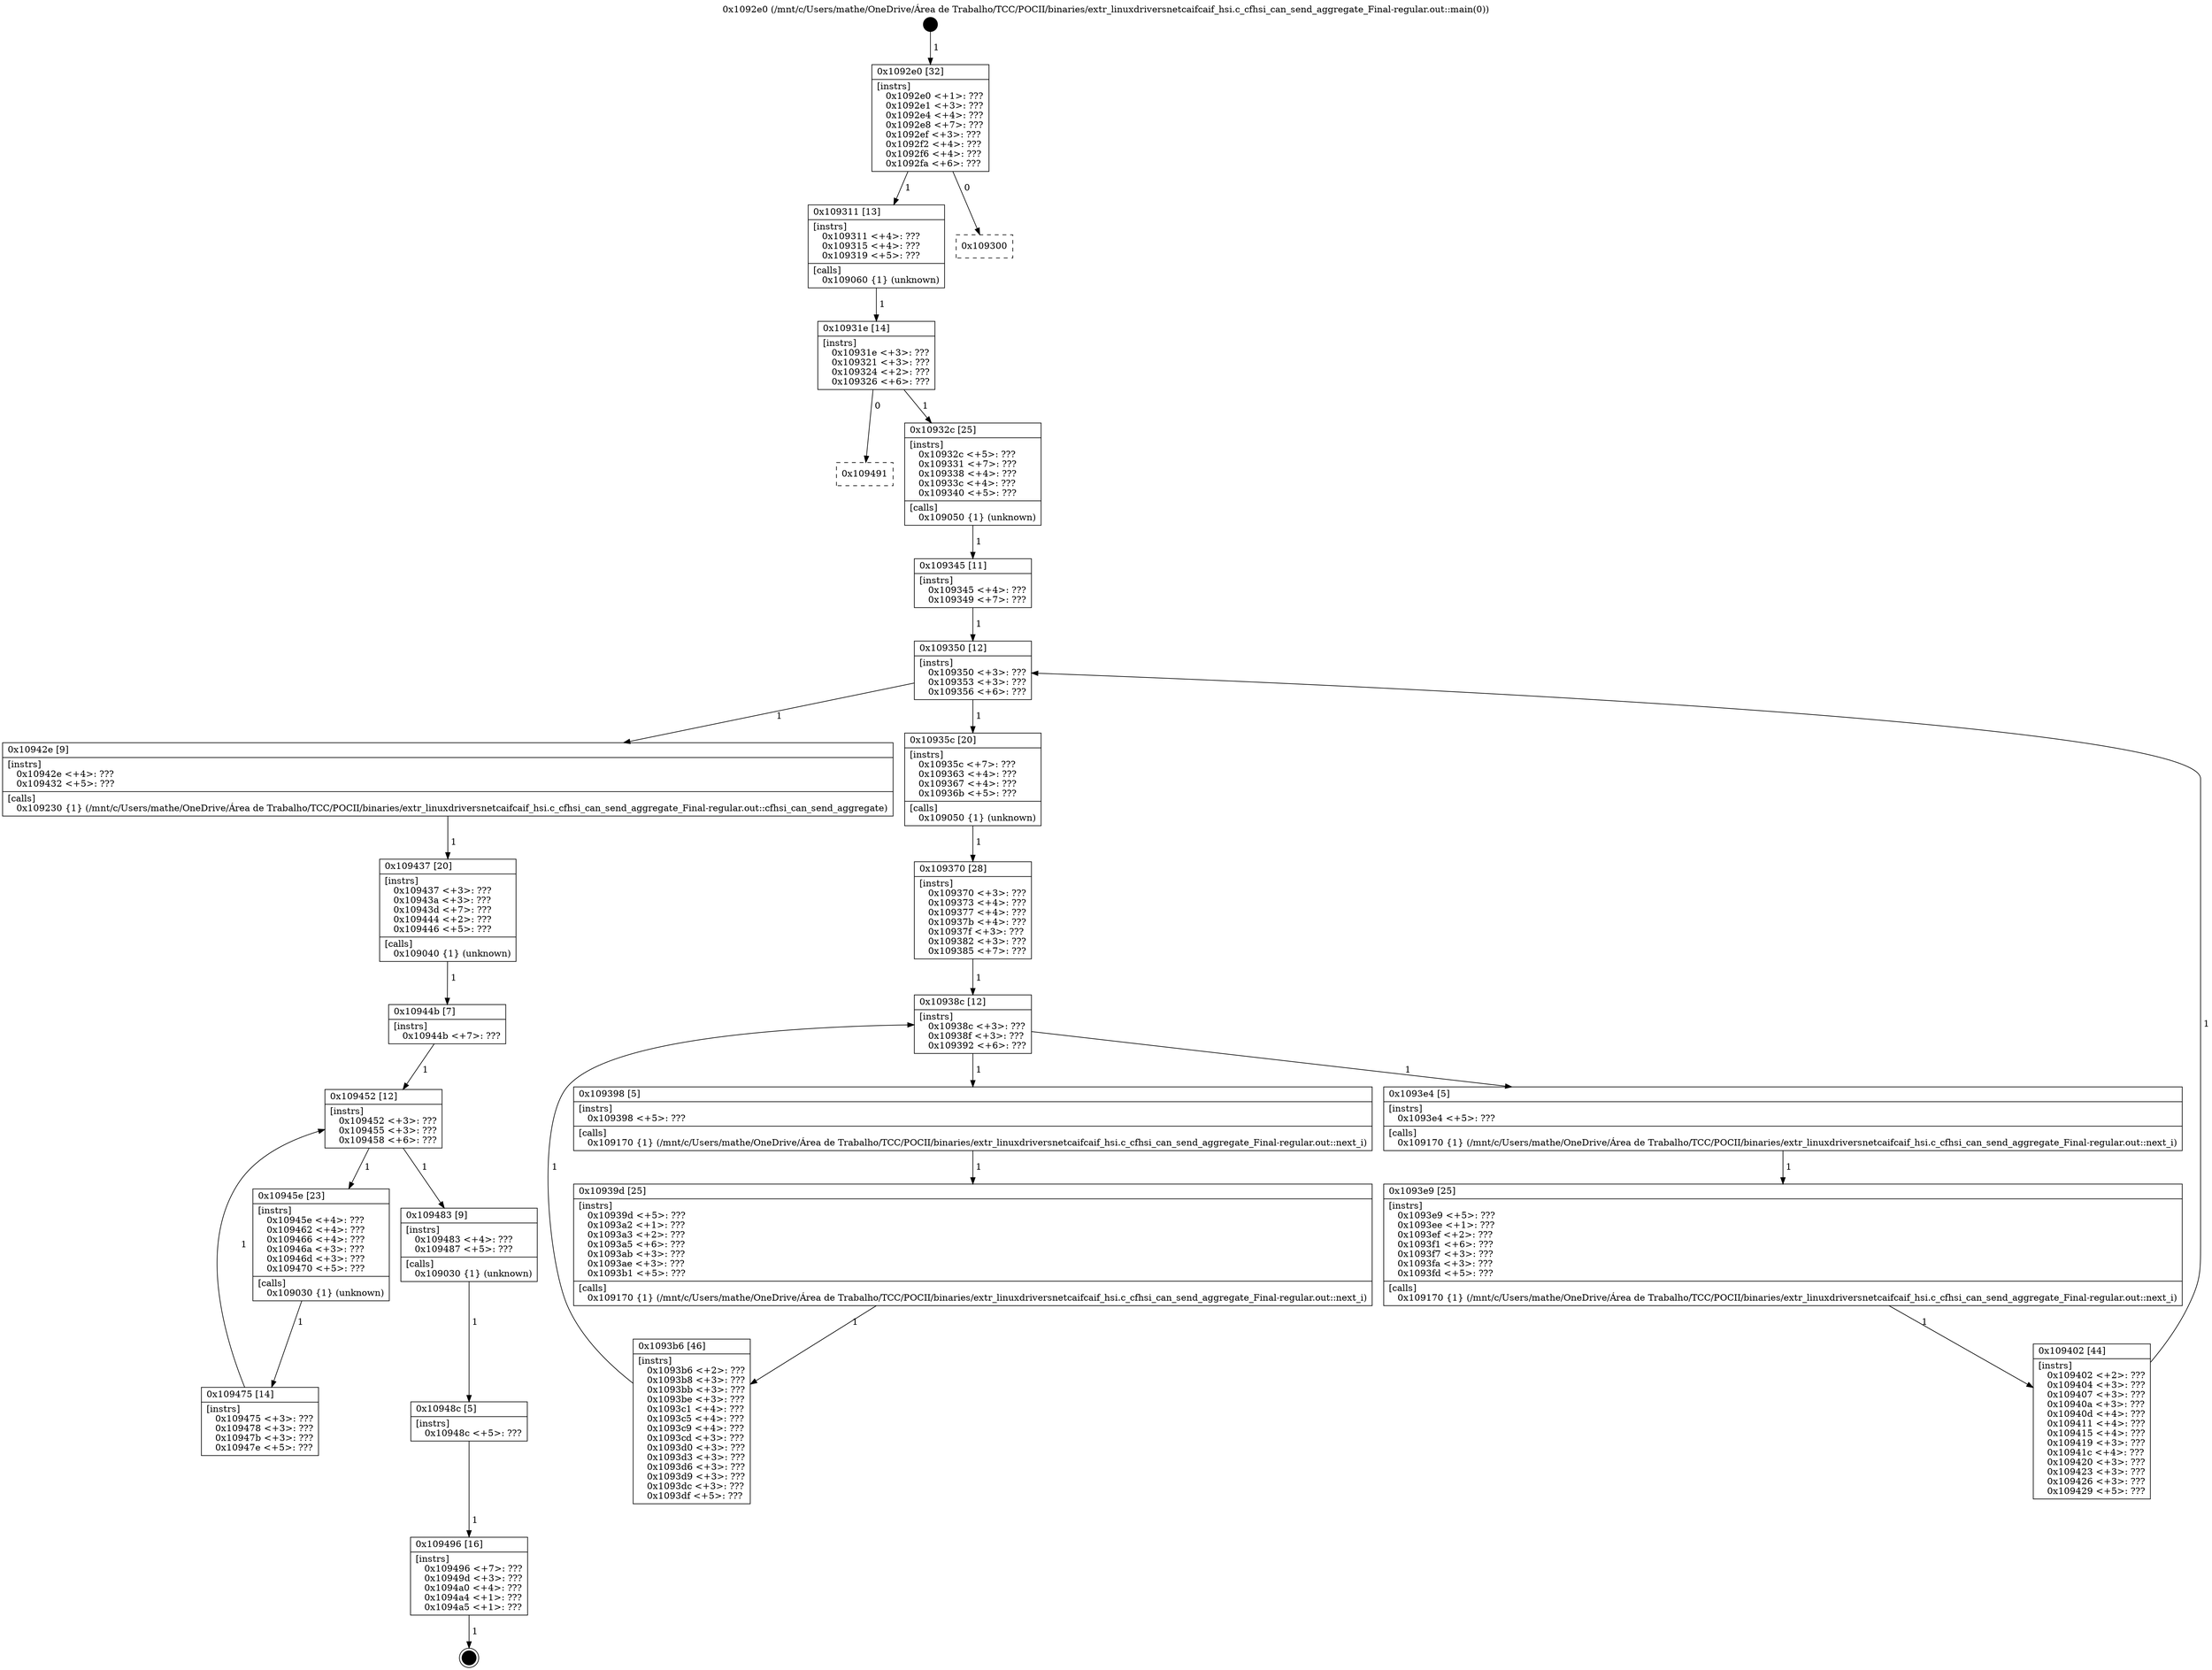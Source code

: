 digraph "0x1092e0" {
  label = "0x1092e0 (/mnt/c/Users/mathe/OneDrive/Área de Trabalho/TCC/POCII/binaries/extr_linuxdriversnetcaifcaif_hsi.c_cfhsi_can_send_aggregate_Final-regular.out::main(0))"
  labelloc = "t"
  node[shape=record]

  Entry [label="",width=0.3,height=0.3,shape=circle,fillcolor=black,style=filled]
  "0x1092e0" [label="{
     0x1092e0 [32]\l
     | [instrs]\l
     &nbsp;&nbsp;0x1092e0 \<+1\>: ???\l
     &nbsp;&nbsp;0x1092e1 \<+3\>: ???\l
     &nbsp;&nbsp;0x1092e4 \<+4\>: ???\l
     &nbsp;&nbsp;0x1092e8 \<+7\>: ???\l
     &nbsp;&nbsp;0x1092ef \<+3\>: ???\l
     &nbsp;&nbsp;0x1092f2 \<+4\>: ???\l
     &nbsp;&nbsp;0x1092f6 \<+4\>: ???\l
     &nbsp;&nbsp;0x1092fa \<+6\>: ???\l
  }"]
  "0x109311" [label="{
     0x109311 [13]\l
     | [instrs]\l
     &nbsp;&nbsp;0x109311 \<+4\>: ???\l
     &nbsp;&nbsp;0x109315 \<+4\>: ???\l
     &nbsp;&nbsp;0x109319 \<+5\>: ???\l
     | [calls]\l
     &nbsp;&nbsp;0x109060 \{1\} (unknown)\l
  }"]
  "0x109300" [label="{
     0x109300\l
  }", style=dashed]
  "0x10931e" [label="{
     0x10931e [14]\l
     | [instrs]\l
     &nbsp;&nbsp;0x10931e \<+3\>: ???\l
     &nbsp;&nbsp;0x109321 \<+3\>: ???\l
     &nbsp;&nbsp;0x109324 \<+2\>: ???\l
     &nbsp;&nbsp;0x109326 \<+6\>: ???\l
  }"]
  "0x109491" [label="{
     0x109491\l
  }", style=dashed]
  "0x10932c" [label="{
     0x10932c [25]\l
     | [instrs]\l
     &nbsp;&nbsp;0x10932c \<+5\>: ???\l
     &nbsp;&nbsp;0x109331 \<+7\>: ???\l
     &nbsp;&nbsp;0x109338 \<+4\>: ???\l
     &nbsp;&nbsp;0x10933c \<+4\>: ???\l
     &nbsp;&nbsp;0x109340 \<+5\>: ???\l
     | [calls]\l
     &nbsp;&nbsp;0x109050 \{1\} (unknown)\l
  }"]
  Exit [label="",width=0.3,height=0.3,shape=circle,fillcolor=black,style=filled,peripheries=2]
  "0x109350" [label="{
     0x109350 [12]\l
     | [instrs]\l
     &nbsp;&nbsp;0x109350 \<+3\>: ???\l
     &nbsp;&nbsp;0x109353 \<+3\>: ???\l
     &nbsp;&nbsp;0x109356 \<+6\>: ???\l
  }"]
  "0x10942e" [label="{
     0x10942e [9]\l
     | [instrs]\l
     &nbsp;&nbsp;0x10942e \<+4\>: ???\l
     &nbsp;&nbsp;0x109432 \<+5\>: ???\l
     | [calls]\l
     &nbsp;&nbsp;0x109230 \{1\} (/mnt/c/Users/mathe/OneDrive/Área de Trabalho/TCC/POCII/binaries/extr_linuxdriversnetcaifcaif_hsi.c_cfhsi_can_send_aggregate_Final-regular.out::cfhsi_can_send_aggregate)\l
  }"]
  "0x10935c" [label="{
     0x10935c [20]\l
     | [instrs]\l
     &nbsp;&nbsp;0x10935c \<+7\>: ???\l
     &nbsp;&nbsp;0x109363 \<+4\>: ???\l
     &nbsp;&nbsp;0x109367 \<+4\>: ???\l
     &nbsp;&nbsp;0x10936b \<+5\>: ???\l
     | [calls]\l
     &nbsp;&nbsp;0x109050 \{1\} (unknown)\l
  }"]
  "0x10938c" [label="{
     0x10938c [12]\l
     | [instrs]\l
     &nbsp;&nbsp;0x10938c \<+3\>: ???\l
     &nbsp;&nbsp;0x10938f \<+3\>: ???\l
     &nbsp;&nbsp;0x109392 \<+6\>: ???\l
  }"]
  "0x1093e4" [label="{
     0x1093e4 [5]\l
     | [instrs]\l
     &nbsp;&nbsp;0x1093e4 \<+5\>: ???\l
     | [calls]\l
     &nbsp;&nbsp;0x109170 \{1\} (/mnt/c/Users/mathe/OneDrive/Área de Trabalho/TCC/POCII/binaries/extr_linuxdriversnetcaifcaif_hsi.c_cfhsi_can_send_aggregate_Final-regular.out::next_i)\l
  }"]
  "0x109398" [label="{
     0x109398 [5]\l
     | [instrs]\l
     &nbsp;&nbsp;0x109398 \<+5\>: ???\l
     | [calls]\l
     &nbsp;&nbsp;0x109170 \{1\} (/mnt/c/Users/mathe/OneDrive/Área de Trabalho/TCC/POCII/binaries/extr_linuxdriversnetcaifcaif_hsi.c_cfhsi_can_send_aggregate_Final-regular.out::next_i)\l
  }"]
  "0x10939d" [label="{
     0x10939d [25]\l
     | [instrs]\l
     &nbsp;&nbsp;0x10939d \<+5\>: ???\l
     &nbsp;&nbsp;0x1093a2 \<+1\>: ???\l
     &nbsp;&nbsp;0x1093a3 \<+2\>: ???\l
     &nbsp;&nbsp;0x1093a5 \<+6\>: ???\l
     &nbsp;&nbsp;0x1093ab \<+3\>: ???\l
     &nbsp;&nbsp;0x1093ae \<+3\>: ???\l
     &nbsp;&nbsp;0x1093b1 \<+5\>: ???\l
     | [calls]\l
     &nbsp;&nbsp;0x109170 \{1\} (/mnt/c/Users/mathe/OneDrive/Área de Trabalho/TCC/POCII/binaries/extr_linuxdriversnetcaifcaif_hsi.c_cfhsi_can_send_aggregate_Final-regular.out::next_i)\l
  }"]
  "0x1093b6" [label="{
     0x1093b6 [46]\l
     | [instrs]\l
     &nbsp;&nbsp;0x1093b6 \<+2\>: ???\l
     &nbsp;&nbsp;0x1093b8 \<+3\>: ???\l
     &nbsp;&nbsp;0x1093bb \<+3\>: ???\l
     &nbsp;&nbsp;0x1093be \<+3\>: ???\l
     &nbsp;&nbsp;0x1093c1 \<+4\>: ???\l
     &nbsp;&nbsp;0x1093c5 \<+4\>: ???\l
     &nbsp;&nbsp;0x1093c9 \<+4\>: ???\l
     &nbsp;&nbsp;0x1093cd \<+3\>: ???\l
     &nbsp;&nbsp;0x1093d0 \<+3\>: ???\l
     &nbsp;&nbsp;0x1093d3 \<+3\>: ???\l
     &nbsp;&nbsp;0x1093d6 \<+3\>: ???\l
     &nbsp;&nbsp;0x1093d9 \<+3\>: ???\l
     &nbsp;&nbsp;0x1093dc \<+3\>: ???\l
     &nbsp;&nbsp;0x1093df \<+5\>: ???\l
  }"]
  "0x109370" [label="{
     0x109370 [28]\l
     | [instrs]\l
     &nbsp;&nbsp;0x109370 \<+3\>: ???\l
     &nbsp;&nbsp;0x109373 \<+4\>: ???\l
     &nbsp;&nbsp;0x109377 \<+4\>: ???\l
     &nbsp;&nbsp;0x10937b \<+4\>: ???\l
     &nbsp;&nbsp;0x10937f \<+3\>: ???\l
     &nbsp;&nbsp;0x109382 \<+3\>: ???\l
     &nbsp;&nbsp;0x109385 \<+7\>: ???\l
  }"]
  "0x1093e9" [label="{
     0x1093e9 [25]\l
     | [instrs]\l
     &nbsp;&nbsp;0x1093e9 \<+5\>: ???\l
     &nbsp;&nbsp;0x1093ee \<+1\>: ???\l
     &nbsp;&nbsp;0x1093ef \<+2\>: ???\l
     &nbsp;&nbsp;0x1093f1 \<+6\>: ???\l
     &nbsp;&nbsp;0x1093f7 \<+3\>: ???\l
     &nbsp;&nbsp;0x1093fa \<+3\>: ???\l
     &nbsp;&nbsp;0x1093fd \<+5\>: ???\l
     | [calls]\l
     &nbsp;&nbsp;0x109170 \{1\} (/mnt/c/Users/mathe/OneDrive/Área de Trabalho/TCC/POCII/binaries/extr_linuxdriversnetcaifcaif_hsi.c_cfhsi_can_send_aggregate_Final-regular.out::next_i)\l
  }"]
  "0x109402" [label="{
     0x109402 [44]\l
     | [instrs]\l
     &nbsp;&nbsp;0x109402 \<+2\>: ???\l
     &nbsp;&nbsp;0x109404 \<+3\>: ???\l
     &nbsp;&nbsp;0x109407 \<+3\>: ???\l
     &nbsp;&nbsp;0x10940a \<+3\>: ???\l
     &nbsp;&nbsp;0x10940d \<+4\>: ???\l
     &nbsp;&nbsp;0x109411 \<+4\>: ???\l
     &nbsp;&nbsp;0x109415 \<+4\>: ???\l
     &nbsp;&nbsp;0x109419 \<+3\>: ???\l
     &nbsp;&nbsp;0x10941c \<+4\>: ???\l
     &nbsp;&nbsp;0x109420 \<+3\>: ???\l
     &nbsp;&nbsp;0x109423 \<+3\>: ???\l
     &nbsp;&nbsp;0x109426 \<+3\>: ???\l
     &nbsp;&nbsp;0x109429 \<+5\>: ???\l
  }"]
  "0x109345" [label="{
     0x109345 [11]\l
     | [instrs]\l
     &nbsp;&nbsp;0x109345 \<+4\>: ???\l
     &nbsp;&nbsp;0x109349 \<+7\>: ???\l
  }"]
  "0x109437" [label="{
     0x109437 [20]\l
     | [instrs]\l
     &nbsp;&nbsp;0x109437 \<+3\>: ???\l
     &nbsp;&nbsp;0x10943a \<+3\>: ???\l
     &nbsp;&nbsp;0x10943d \<+7\>: ???\l
     &nbsp;&nbsp;0x109444 \<+2\>: ???\l
     &nbsp;&nbsp;0x109446 \<+5\>: ???\l
     | [calls]\l
     &nbsp;&nbsp;0x109040 \{1\} (unknown)\l
  }"]
  "0x109452" [label="{
     0x109452 [12]\l
     | [instrs]\l
     &nbsp;&nbsp;0x109452 \<+3\>: ???\l
     &nbsp;&nbsp;0x109455 \<+3\>: ???\l
     &nbsp;&nbsp;0x109458 \<+6\>: ???\l
  }"]
  "0x109483" [label="{
     0x109483 [9]\l
     | [instrs]\l
     &nbsp;&nbsp;0x109483 \<+4\>: ???\l
     &nbsp;&nbsp;0x109487 \<+5\>: ???\l
     | [calls]\l
     &nbsp;&nbsp;0x109030 \{1\} (unknown)\l
  }"]
  "0x10945e" [label="{
     0x10945e [23]\l
     | [instrs]\l
     &nbsp;&nbsp;0x10945e \<+4\>: ???\l
     &nbsp;&nbsp;0x109462 \<+4\>: ???\l
     &nbsp;&nbsp;0x109466 \<+4\>: ???\l
     &nbsp;&nbsp;0x10946a \<+3\>: ???\l
     &nbsp;&nbsp;0x10946d \<+3\>: ???\l
     &nbsp;&nbsp;0x109470 \<+5\>: ???\l
     | [calls]\l
     &nbsp;&nbsp;0x109030 \{1\} (unknown)\l
  }"]
  "0x109475" [label="{
     0x109475 [14]\l
     | [instrs]\l
     &nbsp;&nbsp;0x109475 \<+3\>: ???\l
     &nbsp;&nbsp;0x109478 \<+3\>: ???\l
     &nbsp;&nbsp;0x10947b \<+3\>: ???\l
     &nbsp;&nbsp;0x10947e \<+5\>: ???\l
  }"]
  "0x10944b" [label="{
     0x10944b [7]\l
     | [instrs]\l
     &nbsp;&nbsp;0x10944b \<+7\>: ???\l
  }"]
  "0x10948c" [label="{
     0x10948c [5]\l
     | [instrs]\l
     &nbsp;&nbsp;0x10948c \<+5\>: ???\l
  }"]
  "0x109496" [label="{
     0x109496 [16]\l
     | [instrs]\l
     &nbsp;&nbsp;0x109496 \<+7\>: ???\l
     &nbsp;&nbsp;0x10949d \<+3\>: ???\l
     &nbsp;&nbsp;0x1094a0 \<+4\>: ???\l
     &nbsp;&nbsp;0x1094a4 \<+1\>: ???\l
     &nbsp;&nbsp;0x1094a5 \<+1\>: ???\l
  }"]
  Entry -> "0x1092e0" [label=" 1"]
  "0x1092e0" -> "0x109311" [label=" 1"]
  "0x1092e0" -> "0x109300" [label=" 0"]
  "0x109311" -> "0x10931e" [label=" 1"]
  "0x10931e" -> "0x109491" [label=" 0"]
  "0x10931e" -> "0x10932c" [label=" 1"]
  "0x109496" -> Exit [label=" 1"]
  "0x10932c" -> "0x109345" [label=" 1"]
  "0x109350" -> "0x10942e" [label=" 1"]
  "0x109350" -> "0x10935c" [label=" 1"]
  "0x10935c" -> "0x109370" [label=" 1"]
  "0x10938c" -> "0x1093e4" [label=" 1"]
  "0x10938c" -> "0x109398" [label=" 1"]
  "0x109398" -> "0x10939d" [label=" 1"]
  "0x10939d" -> "0x1093b6" [label=" 1"]
  "0x109370" -> "0x10938c" [label=" 1"]
  "0x1093b6" -> "0x10938c" [label=" 1"]
  "0x1093e4" -> "0x1093e9" [label=" 1"]
  "0x1093e9" -> "0x109402" [label=" 1"]
  "0x109345" -> "0x109350" [label=" 1"]
  "0x109402" -> "0x109350" [label=" 1"]
  "0x10942e" -> "0x109437" [label=" 1"]
  "0x109437" -> "0x10944b" [label=" 1"]
  "0x109452" -> "0x109483" [label=" 1"]
  "0x109452" -> "0x10945e" [label=" 1"]
  "0x10945e" -> "0x109475" [label=" 1"]
  "0x10944b" -> "0x109452" [label=" 1"]
  "0x109475" -> "0x109452" [label=" 1"]
  "0x109483" -> "0x10948c" [label=" 1"]
  "0x10948c" -> "0x109496" [label=" 1"]
}
